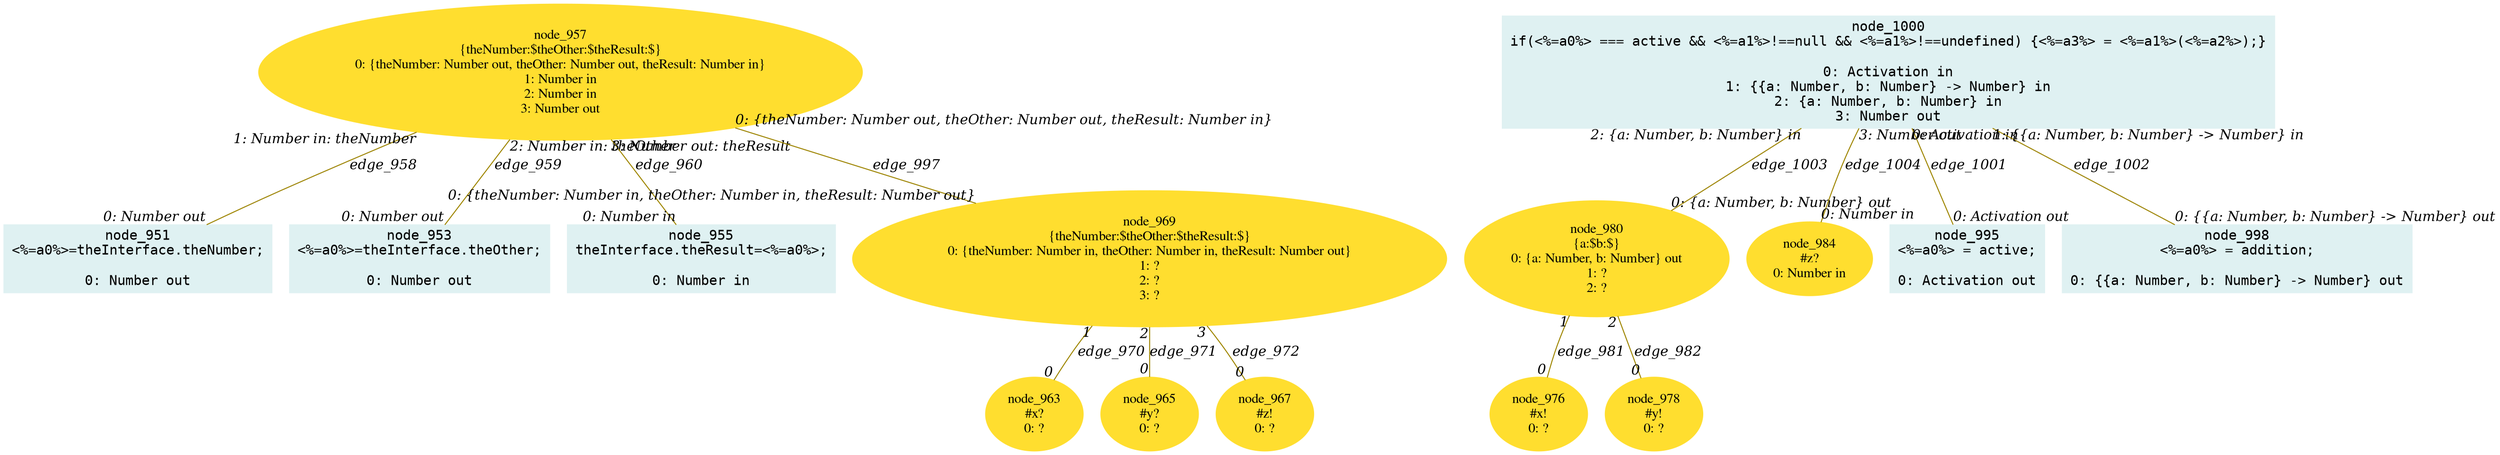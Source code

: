 digraph g{node_951 [shape="box", style="filled", color="#dff1f2", fontname="Courier", label="node_951
<%=a0%>=theInterface.theNumber;

0: Number out" ]
node_953 [shape="box", style="filled", color="#dff1f2", fontname="Courier", label="node_953
<%=a0%>=theInterface.theOther;

0: Number out" ]
node_955 [shape="box", style="filled", color="#dff1f2", fontname="Courier", label="node_955
theInterface.theResult=<%=a0%>;

0: Number in" ]
node_957 [shape="ellipse", style="filled", color="#ffde2f", fontname="Times", label="node_957
{theNumber:$theOther:$theResult:$}
0: {theNumber: Number out, theOther: Number out, theResult: Number in}
1: Number in
2: Number in
3: Number out" ]
node_963 [shape="ellipse", style="filled", color="#ffde2f", fontname="Times", label="node_963
#x?
0: ?" ]
node_965 [shape="ellipse", style="filled", color="#ffde2f", fontname="Times", label="node_965
#y?
0: ?" ]
node_967 [shape="ellipse", style="filled", color="#ffde2f", fontname="Times", label="node_967
#z!
0: ?" ]
node_969 [shape="ellipse", style="filled", color="#ffde2f", fontname="Times", label="node_969
{theNumber:$theOther:$theResult:$}
0: {theNumber: Number in, theOther: Number in, theResult: Number out}
1: ?
2: ?
3: ?" ]
node_976 [shape="ellipse", style="filled", color="#ffde2f", fontname="Times", label="node_976
#x!
0: ?" ]
node_978 [shape="ellipse", style="filled", color="#ffde2f", fontname="Times", label="node_978
#y!
0: ?" ]
node_980 [shape="ellipse", style="filled", color="#ffde2f", fontname="Times", label="node_980
{a:$b:$}
0: {a: Number, b: Number} out
1: ?
2: ?" ]
node_984 [shape="ellipse", style="filled", color="#ffde2f", fontname="Times", label="node_984
#z?
0: Number in" ]
node_995 [shape="box", style="filled", color="#dff1f2", fontname="Courier", label="node_995
<%=a0%> = active;

0: Activation out" ]
node_998 [shape="box", style="filled", color="#dff1f2", fontname="Courier", label="node_998
<%=a0%> = addition;

0: {{a: Number, b: Number} -> Number} out" ]
node_1000 [shape="box", style="filled", color="#dff1f2", fontname="Courier", label="node_1000
if(<%=a0%> === active && <%=a1%>!==null && <%=a1%>!==undefined) {<%=a3%> = <%=a1%>(<%=a2%>);}

0: Activation in
1: {{a: Number, b: Number} -> Number} in
2: {a: Number, b: Number} in
3: Number out" ]
node_957 -> node_951 [dir=none, arrowHead=none, fontname="Times-Italic", arrowsize=1, color="#9d8400", label="edge_958",  headlabel="0: Number out", taillabel="1: Number in: theNumber" ]
node_957 -> node_953 [dir=none, arrowHead=none, fontname="Times-Italic", arrowsize=1, color="#9d8400", label="edge_959",  headlabel="0: Number out", taillabel="2: Number in: theOther" ]
node_957 -> node_955 [dir=none, arrowHead=none, fontname="Times-Italic", arrowsize=1, color="#9d8400", label="edge_960",  headlabel="0: Number in", taillabel="3: Number out: theResult" ]
node_969 -> node_963 [dir=none, arrowHead=none, fontname="Times-Italic", arrowsize=1, color="#9d8400", label="edge_970",  headlabel="0", taillabel="1" ]
node_969 -> node_965 [dir=none, arrowHead=none, fontname="Times-Italic", arrowsize=1, color="#9d8400", label="edge_971",  headlabel="0", taillabel="2" ]
node_969 -> node_967 [dir=none, arrowHead=none, fontname="Times-Italic", arrowsize=1, color="#9d8400", label="edge_972",  headlabel="0", taillabel="3" ]
node_980 -> node_976 [dir=none, arrowHead=none, fontname="Times-Italic", arrowsize=1, color="#9d8400", label="edge_981",  headlabel="0", taillabel="1" ]
node_980 -> node_978 [dir=none, arrowHead=none, fontname="Times-Italic", arrowsize=1, color="#9d8400", label="edge_982",  headlabel="0", taillabel="2" ]
node_957 -> node_969 [dir=none, arrowHead=none, fontname="Times-Italic", arrowsize=1, color="#9d8400", label="edge_997",  headlabel="0: {theNumber: Number in, theOther: Number in, theResult: Number out}", taillabel="0: {theNumber: Number out, theOther: Number out, theResult: Number in}" ]
node_1000 -> node_995 [dir=none, arrowHead=none, fontname="Times-Italic", arrowsize=1, color="#9d8400", label="edge_1001",  headlabel="0: Activation out", taillabel="0: Activation in" ]
node_1000 -> node_998 [dir=none, arrowHead=none, fontname="Times-Italic", arrowsize=1, color="#9d8400", label="edge_1002",  headlabel="0: {{a: Number, b: Number} -> Number} out", taillabel="1: {{a: Number, b: Number} -> Number} in" ]
node_1000 -> node_980 [dir=none, arrowHead=none, fontname="Times-Italic", arrowsize=1, color="#9d8400", label="edge_1003",  headlabel="0: {a: Number, b: Number} out", taillabel="2: {a: Number, b: Number} in" ]
node_1000 -> node_984 [dir=none, arrowHead=none, fontname="Times-Italic", arrowsize=1, color="#9d8400", label="edge_1004",  headlabel="0: Number in", taillabel="3: Number out" ]
}